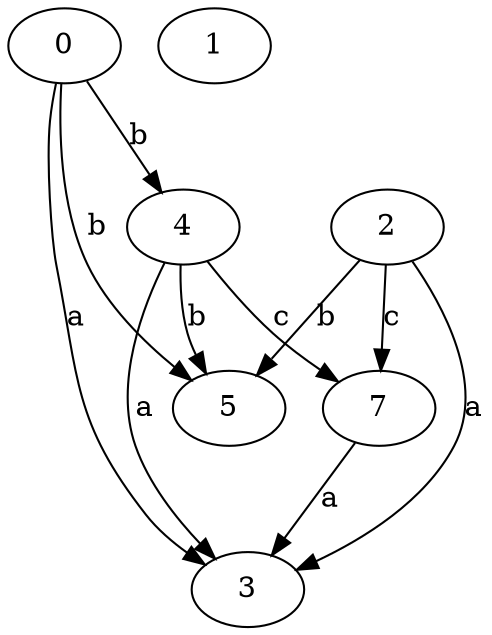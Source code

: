 strict digraph  {
3;
4;
5;
0;
1;
7;
2;
4 -> 3  [label=a];
4 -> 5  [label=b];
4 -> 7  [label=c];
0 -> 3  [label=a];
0 -> 4  [label=b];
0 -> 5  [label=b];
7 -> 3  [label=a];
2 -> 3  [label=a];
2 -> 5  [label=b];
2 -> 7  [label=c];
}
